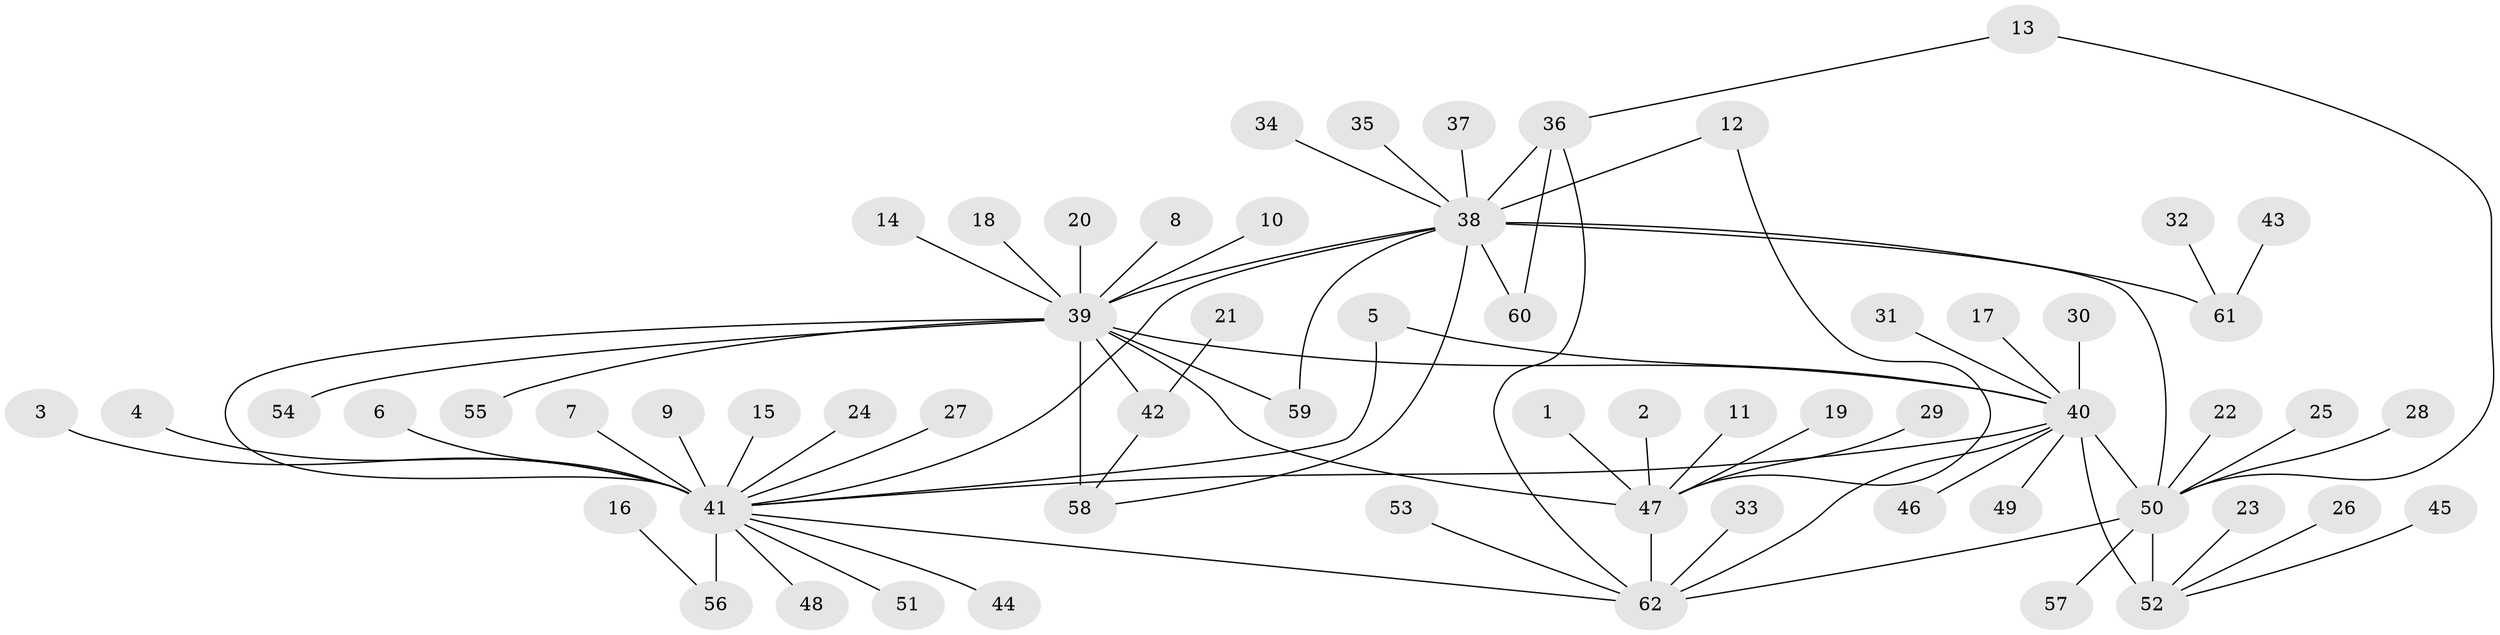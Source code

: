 // original degree distribution, {12: 0.016260162601626018, 8: 0.024390243902439025, 10: 0.024390243902439025, 6: 0.056910569105691054, 7: 0.056910569105691054, 14: 0.016260162601626018, 5: 0.032520325203252036, 9: 0.016260162601626018, 13: 0.008130081300813009, 11: 0.008130081300813009, 2: 0.14634146341463414, 1: 0.5853658536585366, 3: 0.008130081300813009}
// Generated by graph-tools (version 1.1) at 2025/50/03/09/25 03:50:43]
// undirected, 62 vertices, 76 edges
graph export_dot {
graph [start="1"]
  node [color=gray90,style=filled];
  1;
  2;
  3;
  4;
  5;
  6;
  7;
  8;
  9;
  10;
  11;
  12;
  13;
  14;
  15;
  16;
  17;
  18;
  19;
  20;
  21;
  22;
  23;
  24;
  25;
  26;
  27;
  28;
  29;
  30;
  31;
  32;
  33;
  34;
  35;
  36;
  37;
  38;
  39;
  40;
  41;
  42;
  43;
  44;
  45;
  46;
  47;
  48;
  49;
  50;
  51;
  52;
  53;
  54;
  55;
  56;
  57;
  58;
  59;
  60;
  61;
  62;
  1 -- 47 [weight=1.0];
  2 -- 47 [weight=1.0];
  3 -- 41 [weight=1.0];
  4 -- 41 [weight=1.0];
  5 -- 40 [weight=1.0];
  5 -- 41 [weight=1.0];
  6 -- 41 [weight=1.0];
  7 -- 41 [weight=1.0];
  8 -- 39 [weight=1.0];
  9 -- 41 [weight=1.0];
  10 -- 39 [weight=1.0];
  11 -- 47 [weight=1.0];
  12 -- 38 [weight=1.0];
  12 -- 47 [weight=1.0];
  13 -- 36 [weight=1.0];
  13 -- 50 [weight=1.0];
  14 -- 39 [weight=1.0];
  15 -- 41 [weight=1.0];
  16 -- 56 [weight=1.0];
  17 -- 40 [weight=1.0];
  18 -- 39 [weight=1.0];
  19 -- 47 [weight=1.0];
  20 -- 39 [weight=1.0];
  21 -- 42 [weight=1.0];
  22 -- 50 [weight=1.0];
  23 -- 52 [weight=1.0];
  24 -- 41 [weight=1.0];
  25 -- 50 [weight=1.0];
  26 -- 52 [weight=1.0];
  27 -- 41 [weight=1.0];
  28 -- 50 [weight=1.0];
  29 -- 47 [weight=1.0];
  30 -- 40 [weight=1.0];
  31 -- 40 [weight=1.0];
  32 -- 61 [weight=1.0];
  33 -- 62 [weight=1.0];
  34 -- 38 [weight=1.0];
  35 -- 38 [weight=1.0];
  36 -- 38 [weight=4.0];
  36 -- 60 [weight=1.0];
  36 -- 62 [weight=1.0];
  37 -- 38 [weight=1.0];
  38 -- 39 [weight=1.0];
  38 -- 41 [weight=1.0];
  38 -- 50 [weight=1.0];
  38 -- 58 [weight=1.0];
  38 -- 59 [weight=1.0];
  38 -- 60 [weight=4.0];
  38 -- 61 [weight=1.0];
  39 -- 40 [weight=1.0];
  39 -- 41 [weight=2.0];
  39 -- 42 [weight=4.0];
  39 -- 47 [weight=1.0];
  39 -- 54 [weight=1.0];
  39 -- 55 [weight=1.0];
  39 -- 58 [weight=4.0];
  39 -- 59 [weight=1.0];
  40 -- 41 [weight=1.0];
  40 -- 46 [weight=1.0];
  40 -- 49 [weight=1.0];
  40 -- 50 [weight=4.0];
  40 -- 52 [weight=4.0];
  40 -- 62 [weight=1.0];
  41 -- 44 [weight=1.0];
  41 -- 48 [weight=1.0];
  41 -- 51 [weight=1.0];
  41 -- 56 [weight=5.0];
  41 -- 62 [weight=1.0];
  42 -- 58 [weight=1.0];
  43 -- 61 [weight=1.0];
  45 -- 52 [weight=1.0];
  47 -- 62 [weight=5.0];
  50 -- 52 [weight=1.0];
  50 -- 57 [weight=1.0];
  50 -- 62 [weight=1.0];
  53 -- 62 [weight=1.0];
}

